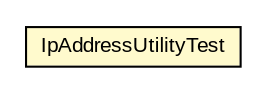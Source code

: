 #!/usr/local/bin/dot
#
# Class diagram 
# Generated by UMLGraph version R5_6-24-gf6e263 (http://www.umlgraph.org/)
#

digraph G {
	edge [fontname="arial",fontsize=10,labelfontname="arial",labelfontsize=10];
	node [fontname="arial",fontsize=10,shape=plaintext];
	nodesep=0.25;
	ranksep=0.5;
	// org.miloss.fgsms.common.IpAddressUtilityTest
	c1683 [label=<<table title="org.miloss.fgsms.common.IpAddressUtilityTest" border="0" cellborder="1" cellspacing="0" cellpadding="2" port="p" bgcolor="lemonChiffon" href="./IpAddressUtilityTest.html">
		<tr><td><table border="0" cellspacing="0" cellpadding="1">
<tr><td align="center" balign="center"> IpAddressUtilityTest </td></tr>
		</table></td></tr>
		</table>>, URL="./IpAddressUtilityTest.html", fontname="arial", fontcolor="black", fontsize=10.0];
}

